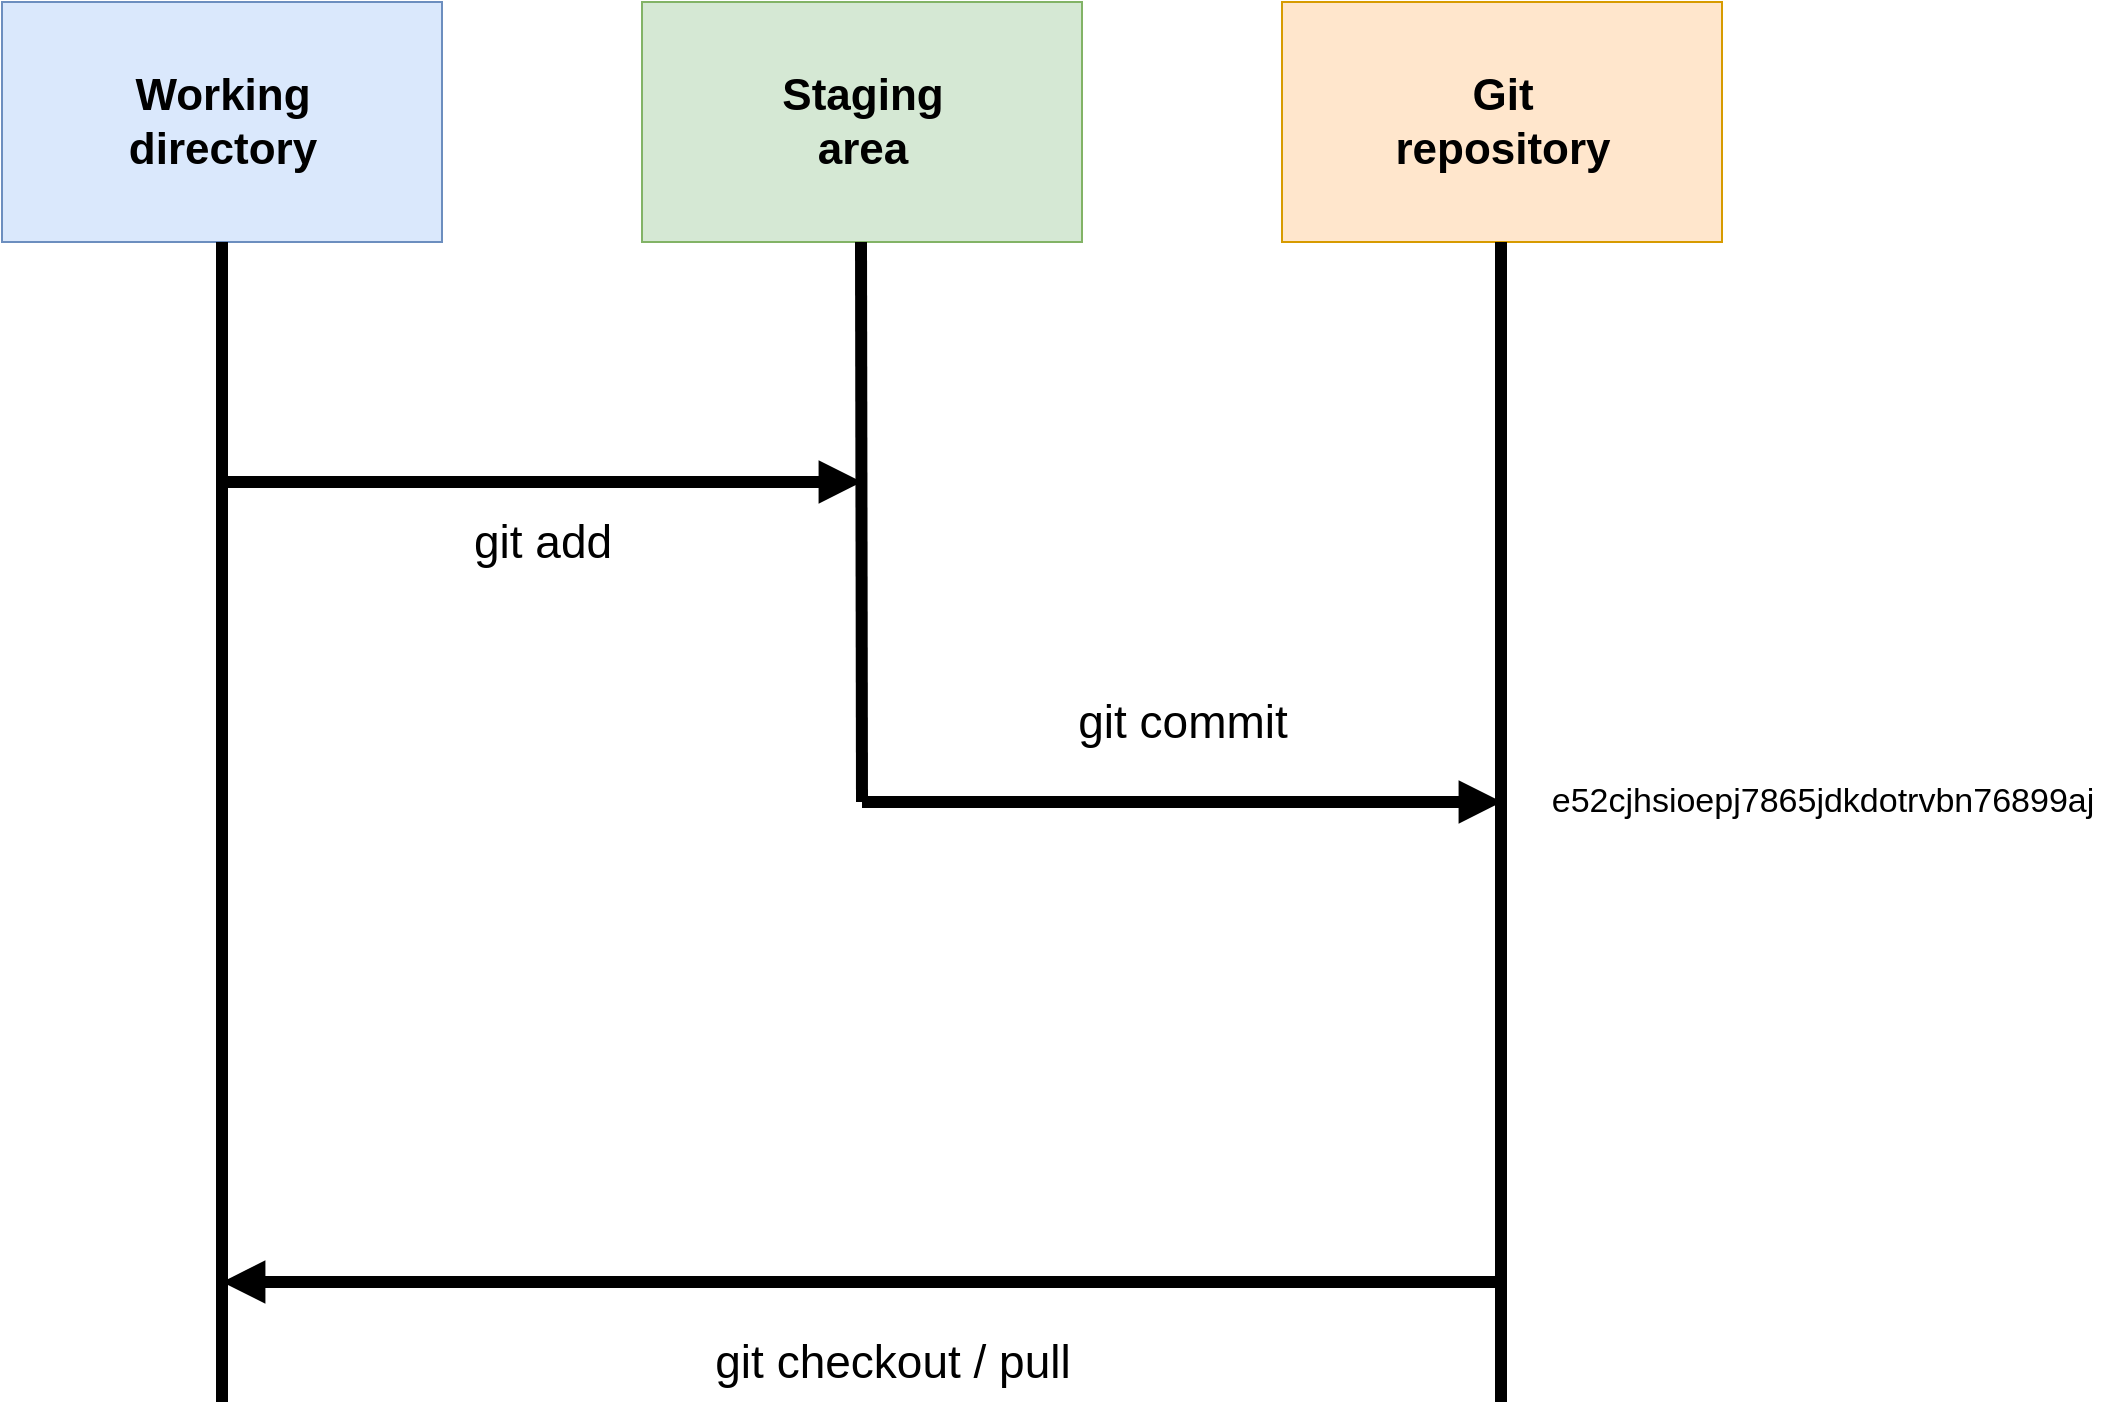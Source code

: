 <mxfile version="14.5.1" type="device"><diagram id="Kxl4kHFYEIUyIXgACoYp" name="Página-1"><mxGraphModel dx="1102" dy="1000" grid="1" gridSize="10" guides="1" tooltips="1" connect="1" arrows="1" fold="1" page="1" pageScale="1" pageWidth="850" pageHeight="1100" math="0" shadow="0"><root><mxCell id="0"/><mxCell id="1" parent="0"/><mxCell id="w6jV1MWfyeVaPMfRdyRv-2" value="" style="rounded=0;whiteSpace=wrap;html=1;fillColor=#dae8fc;strokeColor=#6c8ebf;" vertex="1" parent="1"><mxGeometry x="40" y="40" width="220" height="120" as="geometry"/></mxCell><mxCell id="w6jV1MWfyeVaPMfRdyRv-3" value="" style="rounded=0;whiteSpace=wrap;html=1;fillColor=#d5e8d4;strokeColor=#82b366;" vertex="1" parent="1"><mxGeometry x="360" y="40" width="220" height="120" as="geometry"/></mxCell><mxCell id="w6jV1MWfyeVaPMfRdyRv-4" value="" style="rounded=0;whiteSpace=wrap;html=1;fillColor=#ffe6cc;strokeColor=#d79b00;" vertex="1" parent="1"><mxGeometry x="680" y="40" width="220" height="120" as="geometry"/></mxCell><mxCell id="w6jV1MWfyeVaPMfRdyRv-5" value="&lt;b&gt;&lt;font style=&quot;font-size: 22px&quot;&gt;Working &lt;br&gt;directory&lt;/font&gt;&lt;/b&gt;" style="text;html=1;resizable=0;autosize=1;align=center;verticalAlign=middle;points=[];fillColor=none;strokeColor=none;rounded=0;" vertex="1" parent="1"><mxGeometry x="95" y="80" width="110" height="40" as="geometry"/></mxCell><mxCell id="w6jV1MWfyeVaPMfRdyRv-6" value="&lt;span style=&quot;font-size: 22px&quot;&gt;&lt;b&gt;Staging&lt;br&gt;&lt;/b&gt;&lt;/span&gt;&lt;b&gt;&lt;font style=&quot;font-size: 22px&quot;&gt;area&lt;/font&gt;&lt;/b&gt;" style="text;html=1;resizable=0;autosize=1;align=center;verticalAlign=middle;points=[];fillColor=none;strokeColor=none;rounded=0;" vertex="1" parent="1"><mxGeometry x="420" y="80" width="100" height="40" as="geometry"/></mxCell><mxCell id="w6jV1MWfyeVaPMfRdyRv-7" value="&lt;span style=&quot;font-size: 22px&quot;&gt;&lt;b&gt;Git&lt;br&gt;&lt;/b&gt;&lt;/span&gt;&lt;b&gt;&lt;font style=&quot;font-size: 22px&quot;&gt;repository&lt;/font&gt;&lt;/b&gt;" style="text;html=1;resizable=0;autosize=1;align=center;verticalAlign=middle;points=[];fillColor=none;strokeColor=none;rounded=0;" vertex="1" parent="1"><mxGeometry x="730" y="80" width="120" height="40" as="geometry"/></mxCell><mxCell id="w6jV1MWfyeVaPMfRdyRv-8" value="" style="endArrow=none;html=1;entryX=0.5;entryY=1;entryDx=0;entryDy=0;strokeWidth=6;" edge="1" parent="1" target="w6jV1MWfyeVaPMfRdyRv-2"><mxGeometry width="50" height="50" relative="1" as="geometry"><mxPoint x="150" y="740" as="sourcePoint"/><mxPoint x="450" y="470" as="targetPoint"/></mxGeometry></mxCell><mxCell id="w6jV1MWfyeVaPMfRdyRv-9" value="" style="endArrow=none;html=1;entryX=0.5;entryY=1;entryDx=0;entryDy=0;strokeWidth=6;" edge="1" parent="1"><mxGeometry width="50" height="50" relative="1" as="geometry"><mxPoint x="789.5" y="740" as="sourcePoint"/><mxPoint x="789.5" y="160" as="targetPoint"/></mxGeometry></mxCell><mxCell id="w6jV1MWfyeVaPMfRdyRv-10" value="" style="endArrow=none;html=1;entryX=0.5;entryY=1;entryDx=0;entryDy=0;strokeWidth=6;" edge="1" parent="1"><mxGeometry width="50" height="50" relative="1" as="geometry"><mxPoint x="470" y="440" as="sourcePoint"/><mxPoint x="469.5" y="160" as="targetPoint"/></mxGeometry></mxCell><mxCell id="w6jV1MWfyeVaPMfRdyRv-11" value="" style="endArrow=none;html=1;strokeWidth=6;endFill=0;startArrow=block;startFill=1;" edge="1" parent="1"><mxGeometry width="50" height="50" relative="1" as="geometry"><mxPoint x="470" y="280" as="sourcePoint"/><mxPoint x="150" y="280" as="targetPoint"/></mxGeometry></mxCell><mxCell id="w6jV1MWfyeVaPMfRdyRv-12" value="" style="endArrow=none;html=1;strokeWidth=6;startArrow=block;startFill=1;" edge="1" parent="1"><mxGeometry width="50" height="50" relative="1" as="geometry"><mxPoint x="790" y="440" as="sourcePoint"/><mxPoint x="470" y="440" as="targetPoint"/></mxGeometry></mxCell><mxCell id="w6jV1MWfyeVaPMfRdyRv-13" value="" style="endArrow=none;html=1;strokeWidth=6;startArrow=block;startFill=1;" edge="1" parent="1"><mxGeometry width="50" height="50" relative="1" as="geometry"><mxPoint x="150" y="680" as="sourcePoint"/><mxPoint x="790" y="680" as="targetPoint"/></mxGeometry></mxCell><mxCell id="w6jV1MWfyeVaPMfRdyRv-14" value="&lt;font style=&quot;font-size: 23px&quot;&gt;git add&lt;/font&gt;" style="text;html=1;resizable=0;autosize=1;align=center;verticalAlign=middle;points=[];fillColor=none;strokeColor=none;rounded=0;" vertex="1" parent="1"><mxGeometry x="270" y="300" width="80" height="20" as="geometry"/></mxCell><mxCell id="w6jV1MWfyeVaPMfRdyRv-15" value="&lt;font style=&quot;font-size: 23px&quot;&gt;git commit&lt;/font&gt;" style="text;html=1;resizable=0;autosize=1;align=center;verticalAlign=middle;points=[];fillColor=none;strokeColor=none;rounded=0;" vertex="1" parent="1"><mxGeometry x="570" y="390" width="120" height="20" as="geometry"/></mxCell><mxCell id="w6jV1MWfyeVaPMfRdyRv-16" value="&lt;font style=&quot;font-size: 23px&quot;&gt;git checkout / pull&lt;/font&gt;" style="text;html=1;resizable=0;autosize=1;align=center;verticalAlign=middle;points=[];fillColor=none;strokeColor=none;rounded=0;" vertex="1" parent="1"><mxGeometry x="390" y="710" width="190" height="20" as="geometry"/></mxCell><mxCell id="w6jV1MWfyeVaPMfRdyRv-17" value="&lt;font style=&quot;font-size: 17px&quot;&gt;e52cjhsioepj7865jdkdotrvbn76899aj&lt;/font&gt;" style="text;html=1;resizable=0;autosize=1;align=center;verticalAlign=middle;points=[];fillColor=none;strokeColor=none;rounded=0;" vertex="1" parent="1"><mxGeometry x="805" y="430" width="290" height="20" as="geometry"/></mxCell></root></mxGraphModel></diagram></mxfile>